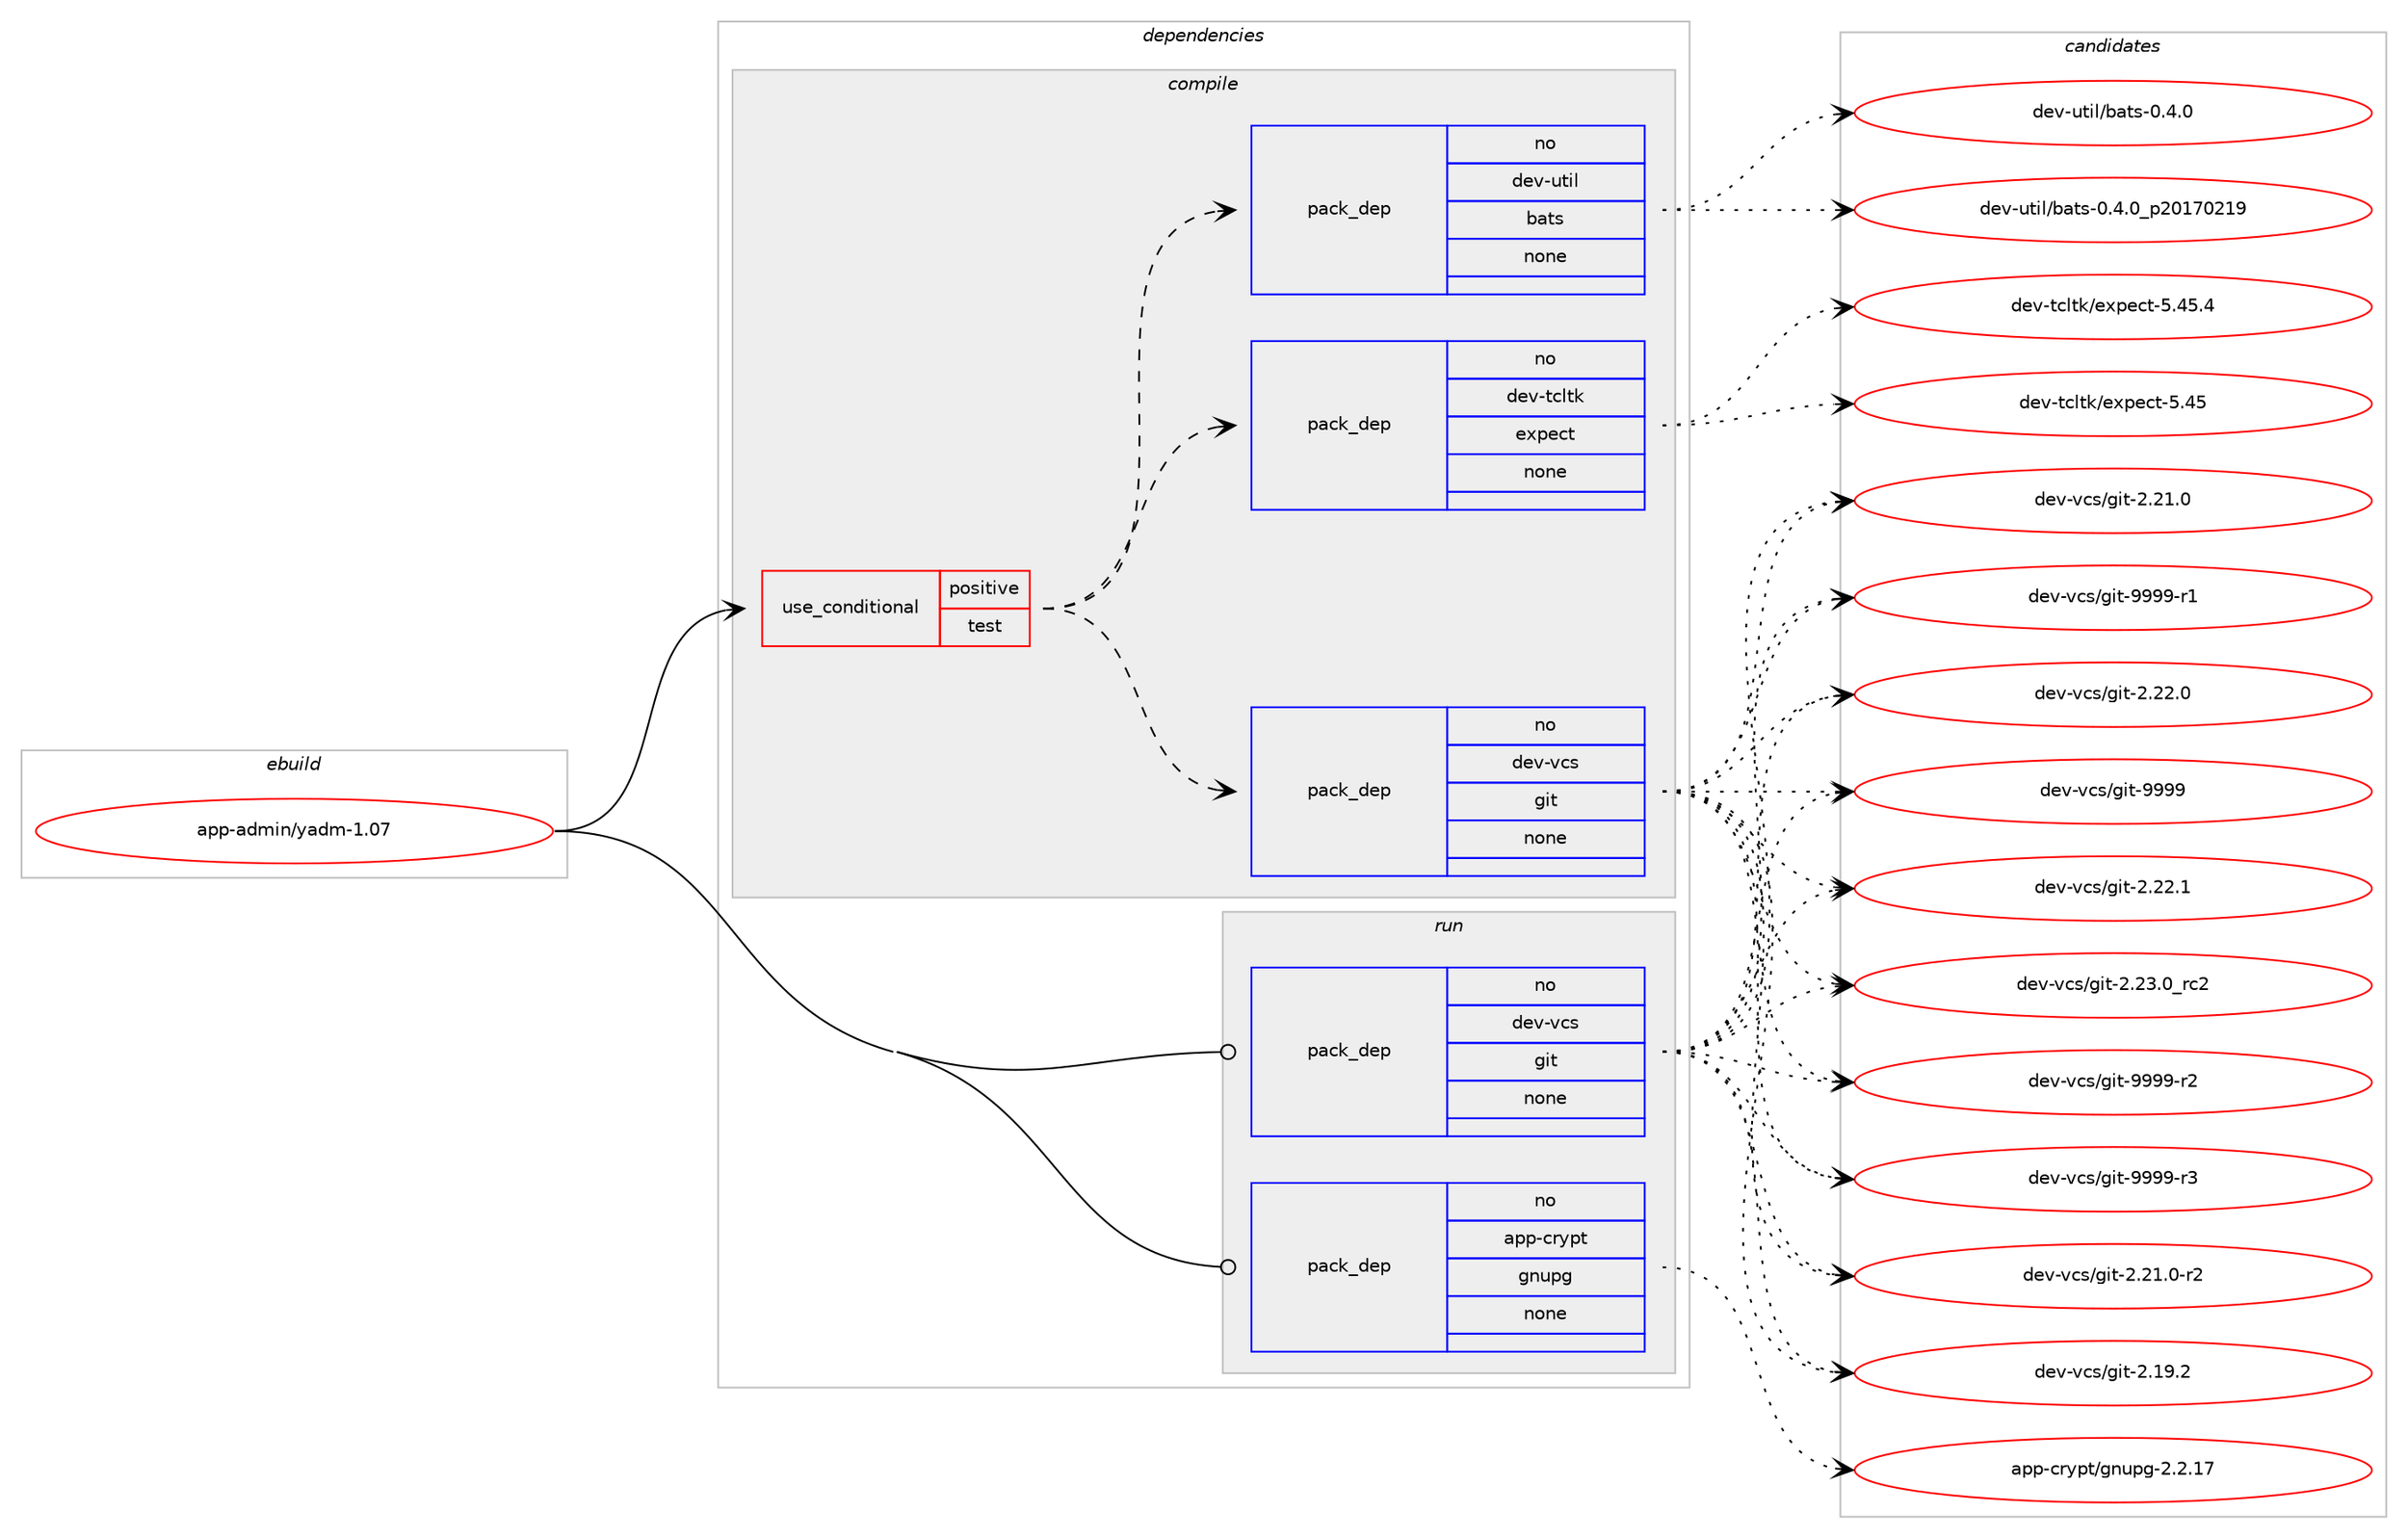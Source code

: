 digraph prolog {

# *************
# Graph options
# *************

newrank=true;
concentrate=true;
compound=true;
graph [rankdir=LR,fontname=Helvetica,fontsize=10,ranksep=1.5];#, ranksep=2.5, nodesep=0.2];
edge  [arrowhead=vee];
node  [fontname=Helvetica,fontsize=10];

# **********
# The ebuild
# **********

subgraph cluster_leftcol {
color=gray;
rank=same;
label=<<i>ebuild</i>>;
id [label="app-admin/yadm-1.07", color=red, width=4, href="../app-admin/yadm-1.07.svg"];
}

# ****************
# The dependencies
# ****************

subgraph cluster_midcol {
color=gray;
label=<<i>dependencies</i>>;
subgraph cluster_compile {
fillcolor="#eeeeee";
style=filled;
label=<<i>compile</i>>;
subgraph cond6 {
dependency167 [label=<<TABLE BORDER="0" CELLBORDER="1" CELLSPACING="0" CELLPADDING="4"><TR><TD ROWSPAN="3" CELLPADDING="10">use_conditional</TD></TR><TR><TD>positive</TD></TR><TR><TD>test</TD></TR></TABLE>>, shape=none, color=red];
subgraph pack159 {
dependency168 [label=<<TABLE BORDER="0" CELLBORDER="1" CELLSPACING="0" CELLPADDING="4" WIDTH="220"><TR><TD ROWSPAN="6" CELLPADDING="30">pack_dep</TD></TR><TR><TD WIDTH="110">no</TD></TR><TR><TD>dev-tcltk</TD></TR><TR><TD>expect</TD></TR><TR><TD>none</TD></TR><TR><TD></TD></TR></TABLE>>, shape=none, color=blue];
}
dependency167:e -> dependency168:w [weight=20,style="dashed",arrowhead="vee"];
subgraph pack160 {
dependency169 [label=<<TABLE BORDER="0" CELLBORDER="1" CELLSPACING="0" CELLPADDING="4" WIDTH="220"><TR><TD ROWSPAN="6" CELLPADDING="30">pack_dep</TD></TR><TR><TD WIDTH="110">no</TD></TR><TR><TD>dev-util</TD></TR><TR><TD>bats</TD></TR><TR><TD>none</TD></TR><TR><TD></TD></TR></TABLE>>, shape=none, color=blue];
}
dependency167:e -> dependency169:w [weight=20,style="dashed",arrowhead="vee"];
subgraph pack161 {
dependency170 [label=<<TABLE BORDER="0" CELLBORDER="1" CELLSPACING="0" CELLPADDING="4" WIDTH="220"><TR><TD ROWSPAN="6" CELLPADDING="30">pack_dep</TD></TR><TR><TD WIDTH="110">no</TD></TR><TR><TD>dev-vcs</TD></TR><TR><TD>git</TD></TR><TR><TD>none</TD></TR><TR><TD></TD></TR></TABLE>>, shape=none, color=blue];
}
dependency167:e -> dependency170:w [weight=20,style="dashed",arrowhead="vee"];
}
id:e -> dependency167:w [weight=20,style="solid",arrowhead="vee"];
}
subgraph cluster_compileandrun {
fillcolor="#eeeeee";
style=filled;
label=<<i>compile and run</i>>;
}
subgraph cluster_run {
fillcolor="#eeeeee";
style=filled;
label=<<i>run</i>>;
subgraph pack162 {
dependency171 [label=<<TABLE BORDER="0" CELLBORDER="1" CELLSPACING="0" CELLPADDING="4" WIDTH="220"><TR><TD ROWSPAN="6" CELLPADDING="30">pack_dep</TD></TR><TR><TD WIDTH="110">no</TD></TR><TR><TD>app-crypt</TD></TR><TR><TD>gnupg</TD></TR><TR><TD>none</TD></TR><TR><TD></TD></TR></TABLE>>, shape=none, color=blue];
}
id:e -> dependency171:w [weight=20,style="solid",arrowhead="odot"];
subgraph pack163 {
dependency172 [label=<<TABLE BORDER="0" CELLBORDER="1" CELLSPACING="0" CELLPADDING="4" WIDTH="220"><TR><TD ROWSPAN="6" CELLPADDING="30">pack_dep</TD></TR><TR><TD WIDTH="110">no</TD></TR><TR><TD>dev-vcs</TD></TR><TR><TD>git</TD></TR><TR><TD>none</TD></TR><TR><TD></TD></TR></TABLE>>, shape=none, color=blue];
}
id:e -> dependency172:w [weight=20,style="solid",arrowhead="odot"];
}
}

# **************
# The candidates
# **************

subgraph cluster_choices {
rank=same;
color=gray;
label=<<i>candidates</i>>;

subgraph choice159 {
color=black;
nodesep=1;
choice100101118451169910811610747101120112101991164553465253 [label="dev-tcltk/expect-5.45", color=red, width=4,href="../dev-tcltk/expect-5.45.svg"];
choice1001011184511699108116107471011201121019911645534652534652 [label="dev-tcltk/expect-5.45.4", color=red, width=4,href="../dev-tcltk/expect-5.45.4.svg"];
dependency168:e -> choice100101118451169910811610747101120112101991164553465253:w [style=dotted,weight="100"];
dependency168:e -> choice1001011184511699108116107471011201121019911645534652534652:w [style=dotted,weight="100"];
}
subgraph choice160 {
color=black;
nodesep=1;
choice10010111845117116105108479897116115454846524648 [label="dev-util/bats-0.4.0", color=red, width=4,href="../dev-util/bats-0.4.0.svg"];
choice10010111845117116105108479897116115454846524648951125048495548504957 [label="dev-util/bats-0.4.0_p20170219", color=red, width=4,href="../dev-util/bats-0.4.0_p20170219.svg"];
dependency169:e -> choice10010111845117116105108479897116115454846524648:w [style=dotted,weight="100"];
dependency169:e -> choice10010111845117116105108479897116115454846524648951125048495548504957:w [style=dotted,weight="100"];
}
subgraph choice161 {
color=black;
nodesep=1;
choice10010111845118991154710310511645504649574650 [label="dev-vcs/git-2.19.2", color=red, width=4,href="../dev-vcs/git-2.19.2.svg"];
choice10010111845118991154710310511645504650494648 [label="dev-vcs/git-2.21.0", color=red, width=4,href="../dev-vcs/git-2.21.0.svg"];
choice100101118451189911547103105116455046504946484511450 [label="dev-vcs/git-2.21.0-r2", color=red, width=4,href="../dev-vcs/git-2.21.0-r2.svg"];
choice10010111845118991154710310511645504650504648 [label="dev-vcs/git-2.22.0", color=red, width=4,href="../dev-vcs/git-2.22.0.svg"];
choice10010111845118991154710310511645504650504649 [label="dev-vcs/git-2.22.1", color=red, width=4,href="../dev-vcs/git-2.22.1.svg"];
choice10010111845118991154710310511645504650514648951149950 [label="dev-vcs/git-2.23.0_rc2", color=red, width=4,href="../dev-vcs/git-2.23.0_rc2.svg"];
choice1001011184511899115471031051164557575757 [label="dev-vcs/git-9999", color=red, width=4,href="../dev-vcs/git-9999.svg"];
choice10010111845118991154710310511645575757574511449 [label="dev-vcs/git-9999-r1", color=red, width=4,href="../dev-vcs/git-9999-r1.svg"];
choice10010111845118991154710310511645575757574511450 [label="dev-vcs/git-9999-r2", color=red, width=4,href="../dev-vcs/git-9999-r2.svg"];
choice10010111845118991154710310511645575757574511451 [label="dev-vcs/git-9999-r3", color=red, width=4,href="../dev-vcs/git-9999-r3.svg"];
dependency170:e -> choice10010111845118991154710310511645504649574650:w [style=dotted,weight="100"];
dependency170:e -> choice10010111845118991154710310511645504650494648:w [style=dotted,weight="100"];
dependency170:e -> choice100101118451189911547103105116455046504946484511450:w [style=dotted,weight="100"];
dependency170:e -> choice10010111845118991154710310511645504650504648:w [style=dotted,weight="100"];
dependency170:e -> choice10010111845118991154710310511645504650504649:w [style=dotted,weight="100"];
dependency170:e -> choice10010111845118991154710310511645504650514648951149950:w [style=dotted,weight="100"];
dependency170:e -> choice1001011184511899115471031051164557575757:w [style=dotted,weight="100"];
dependency170:e -> choice10010111845118991154710310511645575757574511449:w [style=dotted,weight="100"];
dependency170:e -> choice10010111845118991154710310511645575757574511450:w [style=dotted,weight="100"];
dependency170:e -> choice10010111845118991154710310511645575757574511451:w [style=dotted,weight="100"];
}
subgraph choice162 {
color=black;
nodesep=1;
choice9711211245991141211121164710311011711210345504650464955 [label="app-crypt/gnupg-2.2.17", color=red, width=4,href="../app-crypt/gnupg-2.2.17.svg"];
dependency171:e -> choice9711211245991141211121164710311011711210345504650464955:w [style=dotted,weight="100"];
}
subgraph choice163 {
color=black;
nodesep=1;
choice10010111845118991154710310511645504649574650 [label="dev-vcs/git-2.19.2", color=red, width=4,href="../dev-vcs/git-2.19.2.svg"];
choice10010111845118991154710310511645504650494648 [label="dev-vcs/git-2.21.0", color=red, width=4,href="../dev-vcs/git-2.21.0.svg"];
choice100101118451189911547103105116455046504946484511450 [label="dev-vcs/git-2.21.0-r2", color=red, width=4,href="../dev-vcs/git-2.21.0-r2.svg"];
choice10010111845118991154710310511645504650504648 [label="dev-vcs/git-2.22.0", color=red, width=4,href="../dev-vcs/git-2.22.0.svg"];
choice10010111845118991154710310511645504650504649 [label="dev-vcs/git-2.22.1", color=red, width=4,href="../dev-vcs/git-2.22.1.svg"];
choice10010111845118991154710310511645504650514648951149950 [label="dev-vcs/git-2.23.0_rc2", color=red, width=4,href="../dev-vcs/git-2.23.0_rc2.svg"];
choice1001011184511899115471031051164557575757 [label="dev-vcs/git-9999", color=red, width=4,href="../dev-vcs/git-9999.svg"];
choice10010111845118991154710310511645575757574511449 [label="dev-vcs/git-9999-r1", color=red, width=4,href="../dev-vcs/git-9999-r1.svg"];
choice10010111845118991154710310511645575757574511450 [label="dev-vcs/git-9999-r2", color=red, width=4,href="../dev-vcs/git-9999-r2.svg"];
choice10010111845118991154710310511645575757574511451 [label="dev-vcs/git-9999-r3", color=red, width=4,href="../dev-vcs/git-9999-r3.svg"];
dependency172:e -> choice10010111845118991154710310511645504649574650:w [style=dotted,weight="100"];
dependency172:e -> choice10010111845118991154710310511645504650494648:w [style=dotted,weight="100"];
dependency172:e -> choice100101118451189911547103105116455046504946484511450:w [style=dotted,weight="100"];
dependency172:e -> choice10010111845118991154710310511645504650504648:w [style=dotted,weight="100"];
dependency172:e -> choice10010111845118991154710310511645504650504649:w [style=dotted,weight="100"];
dependency172:e -> choice10010111845118991154710310511645504650514648951149950:w [style=dotted,weight="100"];
dependency172:e -> choice1001011184511899115471031051164557575757:w [style=dotted,weight="100"];
dependency172:e -> choice10010111845118991154710310511645575757574511449:w [style=dotted,weight="100"];
dependency172:e -> choice10010111845118991154710310511645575757574511450:w [style=dotted,weight="100"];
dependency172:e -> choice10010111845118991154710310511645575757574511451:w [style=dotted,weight="100"];
}
}

}
